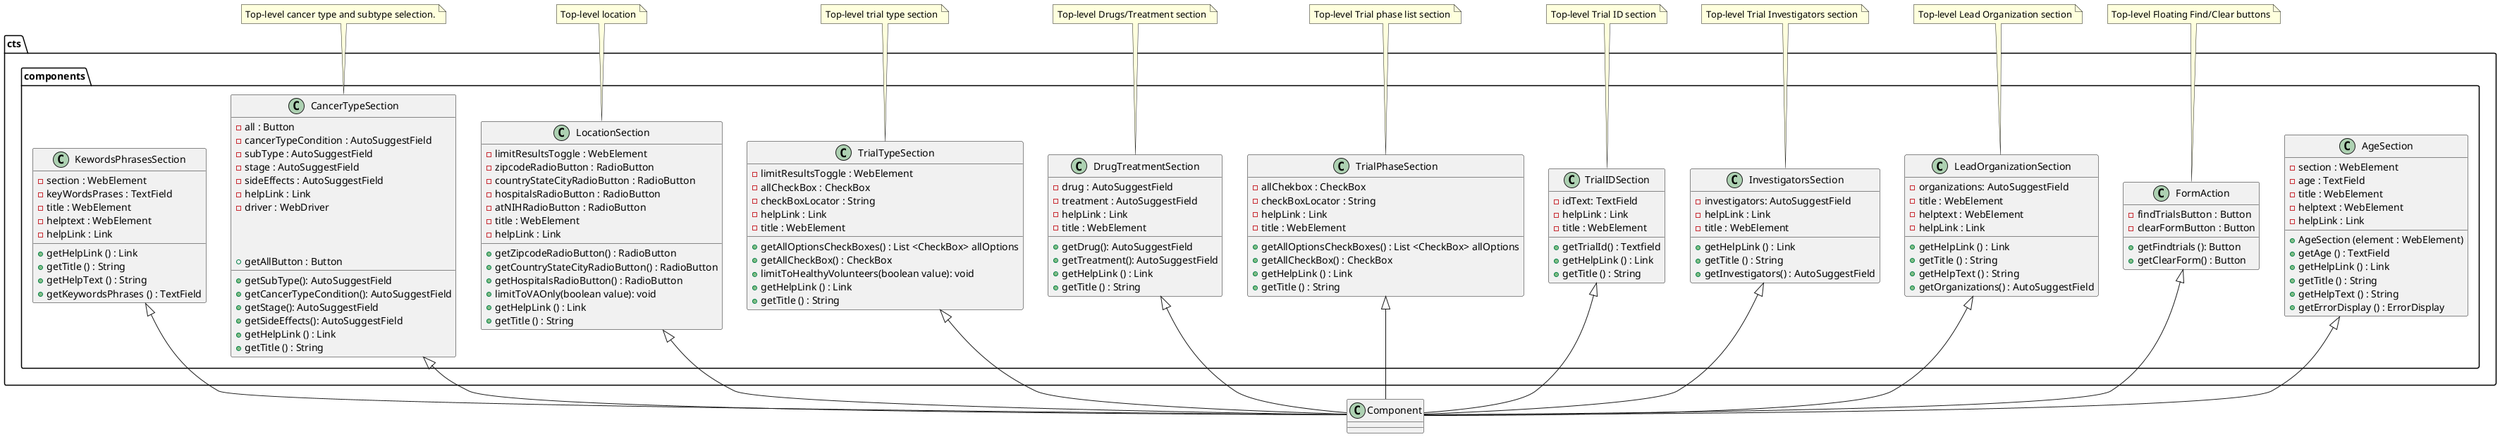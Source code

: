 @startuml

'' Cancer type and subtype selection.
class cts.components.AgeSection {
    -section : WebElement
    - age : TextField
    - title : WebElement
    - helptext : WebElement
    - helpLink : Link

    + AgeSection (element : WebElement)
    + getAge () : TextField
    + getHelpLink () : Link
    + getTitle () : String
    + getHelpText () : String
    + getErrorDisplay () : ErrorDisplay 

}
class cts.components.CancerTypeSection {
'' Cancer type - advanced search
    - all : Button
    - cancerTypeCondition : AutoSuggestField
    - subType : AutoSuggestField
    - stage : AutoSuggestField
    - sideEffects : AutoSuggestField
    - helpLink : Link
    - driver : WebDriver


    
    +getSubType(): AutoSuggestField
    +getCancerTypeCondition(): AutoSuggestField
    +getStage(): AutoSuggestField
    +getSideEffects(): AutoSuggestField
    +getAllButton : Button
    +getHelpLink () : Link
    +getTitle () : String
}
note top: Top-level cancer type and subtype selection.

'' Location -- advanced search
class cts.components.LocationSection {
    -limitResultsToggle : WebElement
    -zipcodeRadioButton : RadioButton
    -countryStateCityRadioButton : RadioButton
    -hospitalsRadioButton : RadioButton
    -atNIHRadioButton : RadioButton
    - title : WebElement
    - helpLink : Link

    +getZipcodeRadioButton() : RadioButton
    +getCountryStateCityRadioButton() : RadioButton
    +getHospitalsRadioButton() : RadioButton
    +limitToVAOnly(boolean value): void
    +getHelpLink () : Link
    +getTitle () : String
}
note top: Top-level location

'' Trial type section -- advanced search
class cts.components.TrialTypeSection {
    -limitResultsToggle : WebElement
    -allCheckBox : CheckBox
    -checkBoxLocator : String
    - helpLink : Link
    - title : WebElement

    +getAllOptionsCheckBoxes() : List <CheckBox> allOptions
    +getAllCheckBox() : CheckBox
    +limitToHealthyVolunteers(boolean value): void
    +getHelpLink () : Link
    +getTitle () : String
}
note top: Top-level trial type section

'' Drugs/Treatment section -- advanced search
class cts.components.DrugTreatmentSection {
    -drug : AutoSuggestField
    -treatment : AutoSuggestField
    - helpLink : Link
    - title : WebElement

    +getDrug(): AutoSuggestField
    +getTreatment(): AutoSuggestField
    +getHelpLink () : Link
    +getTitle () : String
}
note top: Top-level Drugs/Treatment section


'' Trial phase list section -- advanced search
class cts.components.TrialPhaseSection {
    -allChekbox : CheckBox
    -checkBoxLocator : String
    - helpLink : Link
    - title : WebElement

    +getAllOptionsCheckBoxes() : List <CheckBox> allOptions
    +getAllCheckBox() : CheckBox
    +getHelpLink () : Link
    +getTitle () : String
}
note top: Top-level Trial phase list section

'' Trial ID section -- advanced search
class cts.components.TrialIDSection {
    -idText: TextField
    - helpLink : Link
    - title : WebElement

    +getTrialId() : Textfield
    +getHelpLink () : Link
    +getTitle () : String
}
note top: Top-level Trial ID section

'' Trial Investigators section -- advanced search
class cts.components.InvestigatorsSection {
    -investigators: AutoSuggestField
    - helpLink : Link
    - title : WebElement

    +getHelpLink () : Link
    +getTitle () : String
    +getInvestigators() : AutoSuggestField
    
}
note top: Top-level Trial Investigators section

'' Lead Organization section -- advanced search
class cts.components.LeadOrganizationSection {
-organizations: AutoSuggestField
- title : WebElement
- helptext : WebElement
- helpLink : Link

+ getHelpLink () : Link
+ getTitle () : String
+ getHelpText () : String
+getOrganizations() : AutoSuggestField
  
}
note top: Top-level Lead Organization section

'' Floating Find/Clear buttons -- advanced search
class cts.components.FormAction {
    -findTrialsButton : Button
    -clearFormButton : Button

    +getFindtrials (): Button
    +getClearForm() : Button
}
note top: Top-level Floating Find/Clear buttons

class cts.components.KewordsPhrasesSection {
- section : WebElement
- keyWordsPrases : TextField
- title : WebElement
- helptext : WebElement
- helpLink : Link

+ getHelpLink () : Link
+ getTitle () : String
+ getHelpText () : String
+ getKeywordsPhrases () : TextField
}

cts.components.KewordsPhrasesSection <|-- Component
cts.components.AgeSection <|-- Component
cts.components.CancerTypeSection <|-- Component
cts.components.LocationSection <|-- Component
cts.components.TrialTypeSection <|-- Component
cts.components.DrugTreatmentSection <|-- Component
cts.components.TrialPhaseSection <|-- Component
cts.components.TrialIDSection <|-- Component
cts.components.InvestigatorsSection <|-- Component
cts.components.LeadOrganizationSection <|-- Component
cts.components.FormAction <|-- Component

@enduml